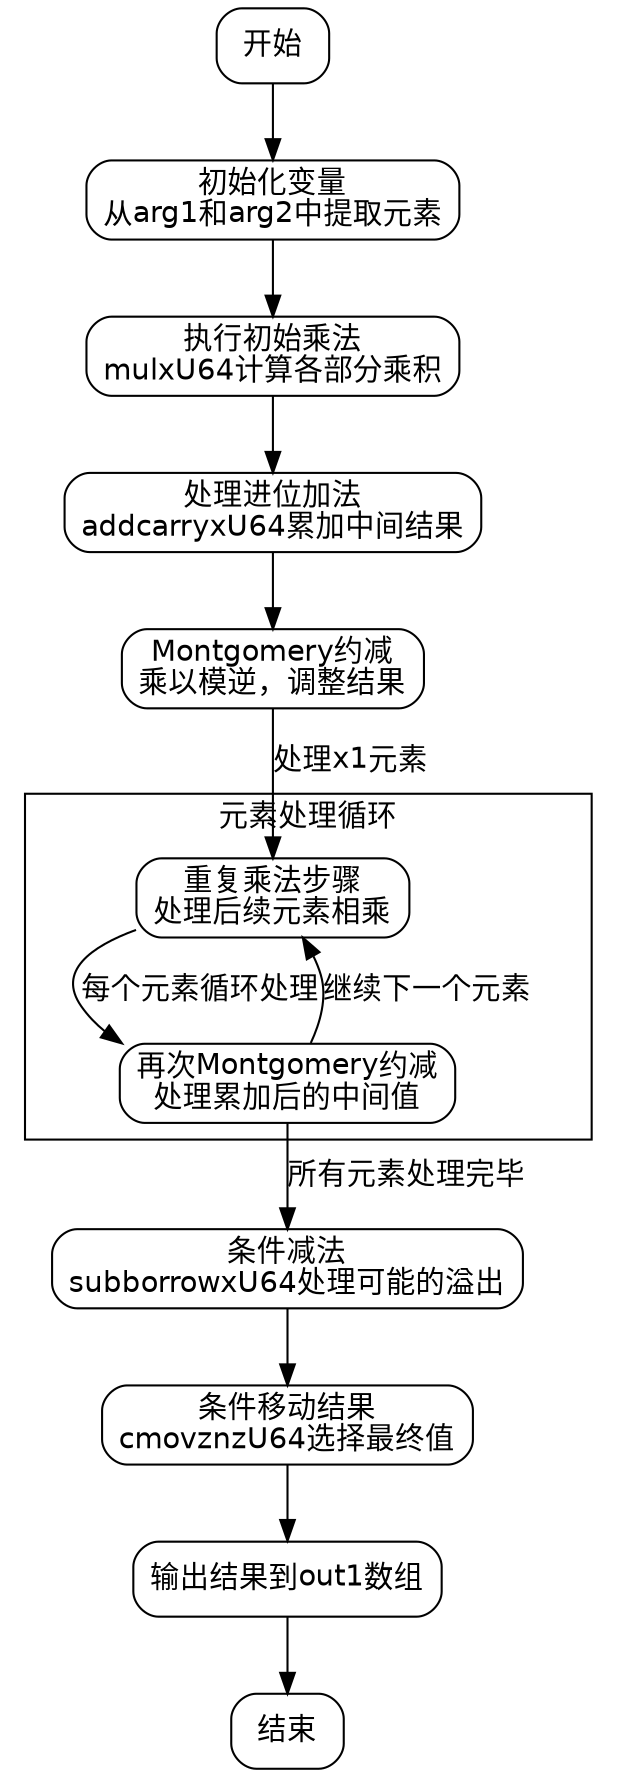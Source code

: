 
digraph flowchart {
    node [shape=rectangle, style="rounded", fontname="Helvetica"];
    edge [fontname="Helvetica"];

    start [label="开始"];
    init_vars [label="初始化变量\n从arg1和arg2中提取元素"];
    initial_multiplies [label="执行初始乘法\nmulxU64计算各部分乘积"];
    add_with_carries [label="处理进位加法\naddcarryxU64累加中间结果"];
    montgomery_reduce1 [label="Montgomery约减\n乘以模逆，调整结果"];
    repeat_multiplies [label="重复乘法步骤\n处理后续元素相乘"];
    montgomery_reduce2 [label="再次Montgomery约减\n处理累加后的中间值"];
    final_subtraction [label="条件减法\nsubborrowxU64处理可能的溢出"];
    cmov_operations [label="条件移动结果\ncmovznzU64选择最终值"];
    output_result [label="输出结果到out1数组"];
    end [label="结束"];

    start -> init_vars;
    init_vars -> initial_multiplies;
    initial_multiplies -> add_with_carries;
    add_with_carries -> montgomery_reduce1;

    montgomery_reduce1 -> repeat_multiplies [label="处理x1元素"];
    repeat_multiplies -> montgomery_reduce2 [label="每个元素循环处理"];
    montgomery_reduce2 -> repeat_multiplies [label="继续下一个元素"];

    montgomery_reduce2 -> final_subtraction [label="所有元素处理完毕"];
    final_subtraction -> cmov_operations;
    cmov_operations -> output_result;
    output_result -> end;

    // 显示循环结构
    subgraph cluster_loop {
        label="元素处理循环";
        repeat_multiplies;
        montgomery_reduce2;
    }
}
